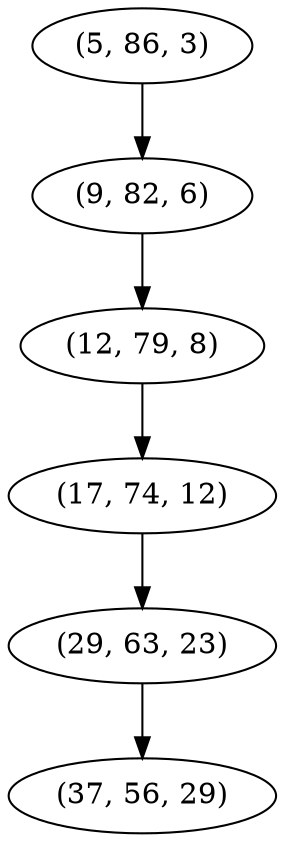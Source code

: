 digraph tree {
    "(5, 86, 3)";
    "(9, 82, 6)";
    "(12, 79, 8)";
    "(17, 74, 12)";
    "(29, 63, 23)";
    "(37, 56, 29)";
    "(5, 86, 3)" -> "(9, 82, 6)";
    "(9, 82, 6)" -> "(12, 79, 8)";
    "(12, 79, 8)" -> "(17, 74, 12)";
    "(17, 74, 12)" -> "(29, 63, 23)";
    "(29, 63, 23)" -> "(37, 56, 29)";
}
